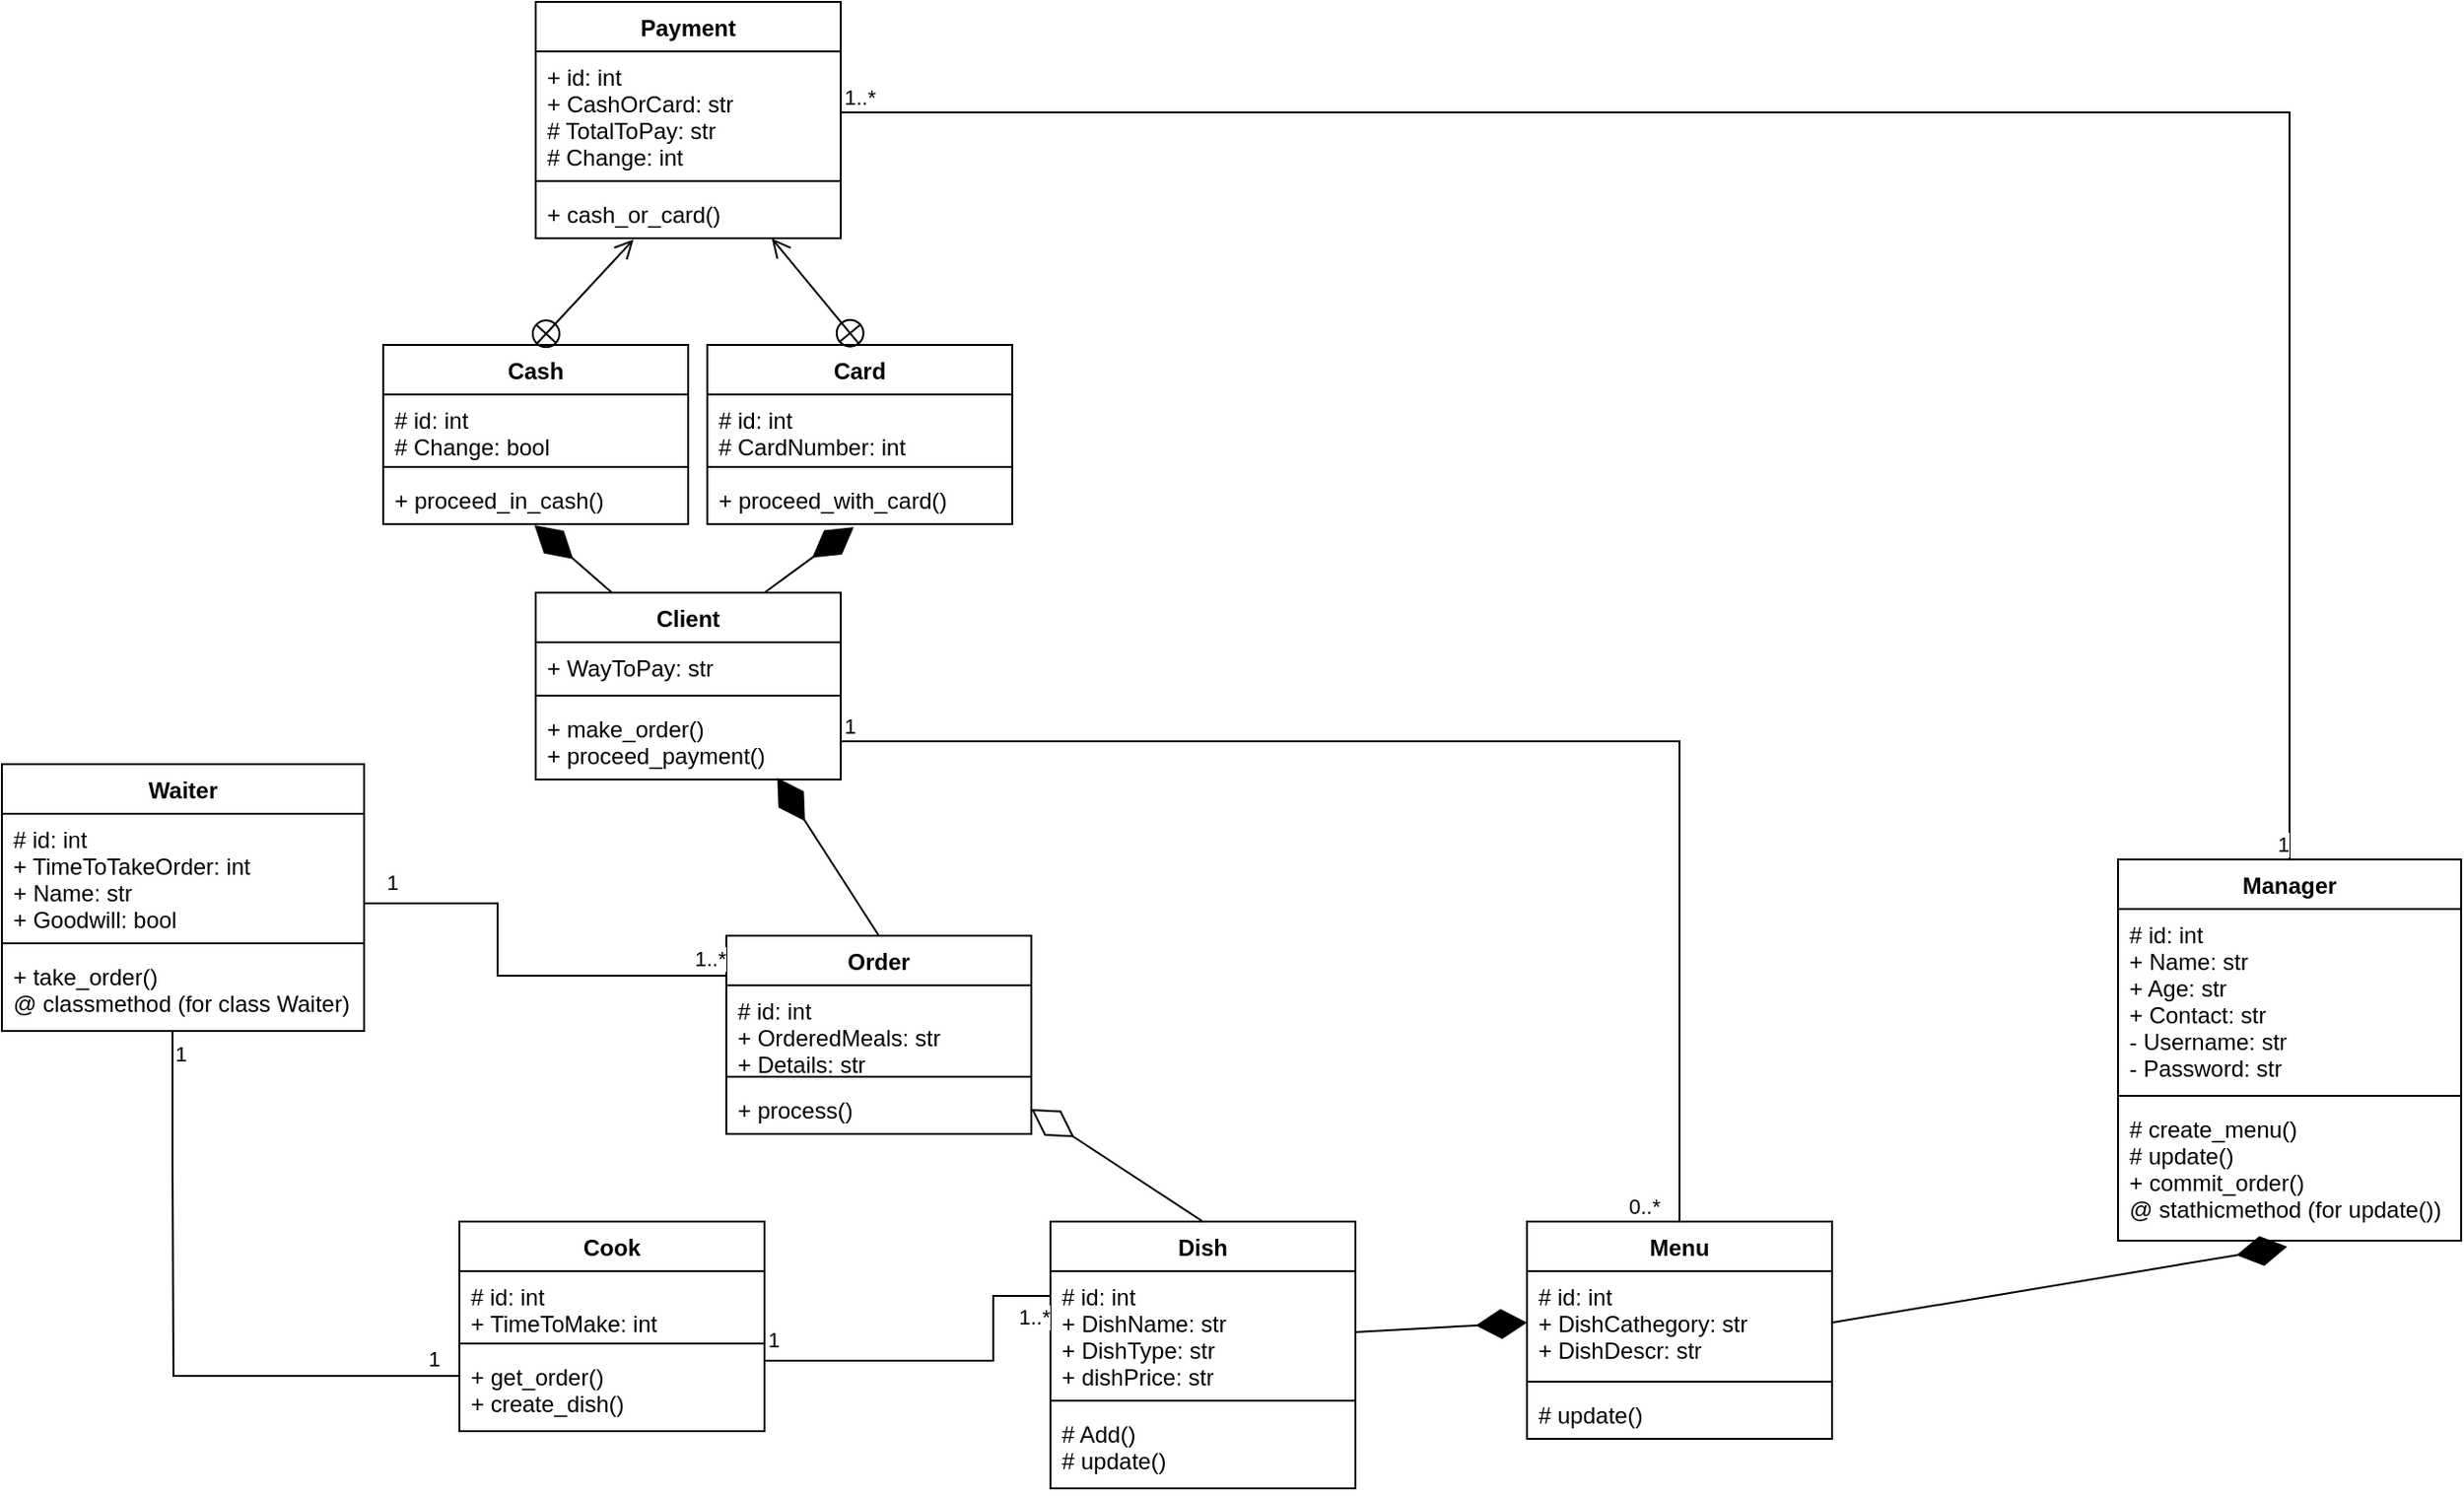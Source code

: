 <mxfile version="16.5.2" type="github">
  <diagram id="C5RBs43oDa-KdzZeNtuy" name="Page-1">
    <mxGraphModel dx="1483" dy="781" grid="1" gridSize="10" guides="1" tooltips="1" connect="1" arrows="1" fold="1" page="1" pageScale="1" pageWidth="1600" pageHeight="900" math="0" shadow="0">
      <root>
        <mxCell id="WIyWlLk6GJQsqaUBKTNV-0" />
        <mxCell id="WIyWlLk6GJQsqaUBKTNV-1" parent="WIyWlLk6GJQsqaUBKTNV-0" />
        <mxCell id="p2C2GwdgbSSy2Q40H9OF-0" value="Menu" style="swimlane;fontStyle=1;align=center;verticalAlign=top;childLayout=stackLayout;horizontal=1;startSize=26;horizontalStack=0;resizeParent=1;resizeParentMax=0;resizeLast=0;collapsible=1;marginBottom=0;" vertex="1" parent="WIyWlLk6GJQsqaUBKTNV-1">
          <mxGeometry x="870" y="670" width="160" height="114" as="geometry" />
        </mxCell>
        <mxCell id="p2C2GwdgbSSy2Q40H9OF-1" value="# id: int&#xa;+ DishCathegory: str&#xa;+ DishDescr: str" style="text;strokeColor=none;fillColor=none;align=left;verticalAlign=top;spacingLeft=4;spacingRight=4;overflow=hidden;rotatable=0;points=[[0,0.5],[1,0.5]];portConstraint=eastwest;" vertex="1" parent="p2C2GwdgbSSy2Q40H9OF-0">
          <mxGeometry y="26" width="160" height="54" as="geometry" />
        </mxCell>
        <mxCell id="p2C2GwdgbSSy2Q40H9OF-2" value="" style="line;strokeWidth=1;fillColor=none;align=left;verticalAlign=middle;spacingTop=-1;spacingLeft=3;spacingRight=3;rotatable=0;labelPosition=right;points=[];portConstraint=eastwest;" vertex="1" parent="p2C2GwdgbSSy2Q40H9OF-0">
          <mxGeometry y="80" width="160" height="8" as="geometry" />
        </mxCell>
        <mxCell id="p2C2GwdgbSSy2Q40H9OF-3" value="# update()" style="text;strokeColor=none;fillColor=none;align=left;verticalAlign=top;spacingLeft=4;spacingRight=4;overflow=hidden;rotatable=0;points=[[0,0.5],[1,0.5]];portConstraint=eastwest;" vertex="1" parent="p2C2GwdgbSSy2Q40H9OF-0">
          <mxGeometry y="88" width="160" height="26" as="geometry" />
        </mxCell>
        <mxCell id="p2C2GwdgbSSy2Q40H9OF-4" value="Dish" style="swimlane;fontStyle=1;align=center;verticalAlign=top;childLayout=stackLayout;horizontal=1;startSize=26;horizontalStack=0;resizeParent=1;resizeParentMax=0;resizeLast=0;collapsible=1;marginBottom=0;" vertex="1" parent="WIyWlLk6GJQsqaUBKTNV-1">
          <mxGeometry x="620" y="670" width="160" height="140" as="geometry" />
        </mxCell>
        <mxCell id="p2C2GwdgbSSy2Q40H9OF-5" value="# id: int&#xa;+ DishName: str&#xa;+ DishType: str&#xa;+ dishPrice: str" style="text;strokeColor=none;fillColor=none;align=left;verticalAlign=top;spacingLeft=4;spacingRight=4;overflow=hidden;rotatable=0;points=[[0,0.5],[1,0.5]];portConstraint=eastwest;" vertex="1" parent="p2C2GwdgbSSy2Q40H9OF-4">
          <mxGeometry y="26" width="160" height="64" as="geometry" />
        </mxCell>
        <mxCell id="p2C2GwdgbSSy2Q40H9OF-6" value="" style="line;strokeWidth=1;fillColor=none;align=left;verticalAlign=middle;spacingTop=-1;spacingLeft=3;spacingRight=3;rotatable=0;labelPosition=right;points=[];portConstraint=eastwest;" vertex="1" parent="p2C2GwdgbSSy2Q40H9OF-4">
          <mxGeometry y="90" width="160" height="8" as="geometry" />
        </mxCell>
        <mxCell id="p2C2GwdgbSSy2Q40H9OF-7" value="# Add()&#xa;# update()" style="text;strokeColor=none;fillColor=none;align=left;verticalAlign=top;spacingLeft=4;spacingRight=4;overflow=hidden;rotatable=0;points=[[0,0.5],[1,0.5]];portConstraint=eastwest;" vertex="1" parent="p2C2GwdgbSSy2Q40H9OF-4">
          <mxGeometry y="98" width="160" height="42" as="geometry" />
        </mxCell>
        <mxCell id="p2C2GwdgbSSy2Q40H9OF-9" value="" style="endArrow=diamondThin;endFill=1;endSize=24;html=1;rounded=0;exitX=1;exitY=0.5;exitDx=0;exitDy=0;entryX=0;entryY=0.5;entryDx=0;entryDy=0;" edge="1" parent="WIyWlLk6GJQsqaUBKTNV-1" source="p2C2GwdgbSSy2Q40H9OF-5" target="p2C2GwdgbSSy2Q40H9OF-1">
          <mxGeometry width="160" relative="1" as="geometry">
            <mxPoint x="440" y="330" as="sourcePoint" />
            <mxPoint x="1040" y="579" as="targetPoint" />
          </mxGeometry>
        </mxCell>
        <mxCell id="p2C2GwdgbSSy2Q40H9OF-10" value="Payment" style="swimlane;fontStyle=1;align=center;verticalAlign=top;childLayout=stackLayout;horizontal=1;startSize=26;horizontalStack=0;resizeParent=1;resizeParentMax=0;resizeLast=0;collapsible=1;marginBottom=0;" vertex="1" parent="WIyWlLk6GJQsqaUBKTNV-1">
          <mxGeometry x="350" y="30" width="160" height="124" as="geometry" />
        </mxCell>
        <mxCell id="p2C2GwdgbSSy2Q40H9OF-11" value="+ id: int&#xa;+ CashOrCard: str&#xa;# TotalToPay: str&#xa;# Change: int" style="text;strokeColor=none;fillColor=none;align=left;verticalAlign=top;spacingLeft=4;spacingRight=4;overflow=hidden;rotatable=0;points=[[0,0.5],[1,0.5]];portConstraint=eastwest;" vertex="1" parent="p2C2GwdgbSSy2Q40H9OF-10">
          <mxGeometry y="26" width="160" height="64" as="geometry" />
        </mxCell>
        <mxCell id="p2C2GwdgbSSy2Q40H9OF-12" value="" style="line;strokeWidth=1;fillColor=none;align=left;verticalAlign=middle;spacingTop=-1;spacingLeft=3;spacingRight=3;rotatable=0;labelPosition=right;points=[];portConstraint=eastwest;" vertex="1" parent="p2C2GwdgbSSy2Q40H9OF-10">
          <mxGeometry y="90" width="160" height="8" as="geometry" />
        </mxCell>
        <mxCell id="p2C2GwdgbSSy2Q40H9OF-13" value="+ cash_or_card()" style="text;strokeColor=none;fillColor=none;align=left;verticalAlign=top;spacingLeft=4;spacingRight=4;overflow=hidden;rotatable=0;points=[[0,0.5],[1,0.5]];portConstraint=eastwest;" vertex="1" parent="p2C2GwdgbSSy2Q40H9OF-10">
          <mxGeometry y="98" width="160" height="26" as="geometry" />
        </mxCell>
        <mxCell id="p2C2GwdgbSSy2Q40H9OF-26" value="Card" style="swimlane;fontStyle=1;align=center;verticalAlign=top;childLayout=stackLayout;horizontal=1;startSize=26;horizontalStack=0;resizeParent=1;resizeParentMax=0;resizeLast=0;collapsible=1;marginBottom=0;" vertex="1" parent="WIyWlLk6GJQsqaUBKTNV-1">
          <mxGeometry x="440" y="210" width="160" height="94" as="geometry" />
        </mxCell>
        <mxCell id="p2C2GwdgbSSy2Q40H9OF-27" value="# id: int&#xa;# CardNumber: int" style="text;strokeColor=none;fillColor=none;align=left;verticalAlign=top;spacingLeft=4;spacingRight=4;overflow=hidden;rotatable=0;points=[[0,0.5],[1,0.5]];portConstraint=eastwest;" vertex="1" parent="p2C2GwdgbSSy2Q40H9OF-26">
          <mxGeometry y="26" width="160" height="34" as="geometry" />
        </mxCell>
        <mxCell id="p2C2GwdgbSSy2Q40H9OF-28" value="" style="line;strokeWidth=1;fillColor=none;align=left;verticalAlign=middle;spacingTop=-1;spacingLeft=3;spacingRight=3;rotatable=0;labelPosition=right;points=[];portConstraint=eastwest;" vertex="1" parent="p2C2GwdgbSSy2Q40H9OF-26">
          <mxGeometry y="60" width="160" height="8" as="geometry" />
        </mxCell>
        <mxCell id="p2C2GwdgbSSy2Q40H9OF-29" value="+ proceed_with_card()" style="text;strokeColor=none;fillColor=none;align=left;verticalAlign=top;spacingLeft=4;spacingRight=4;overflow=hidden;rotatable=0;points=[[0,0.5],[1,0.5]];portConstraint=eastwest;" vertex="1" parent="p2C2GwdgbSSy2Q40H9OF-26">
          <mxGeometry y="68" width="160" height="26" as="geometry" />
        </mxCell>
        <mxCell id="p2C2GwdgbSSy2Q40H9OF-30" value="Cash" style="swimlane;fontStyle=1;align=center;verticalAlign=top;childLayout=stackLayout;horizontal=1;startSize=26;horizontalStack=0;resizeParent=1;resizeParentMax=0;resizeLast=0;collapsible=1;marginBottom=0;" vertex="1" parent="WIyWlLk6GJQsqaUBKTNV-1">
          <mxGeometry x="270" y="210" width="160" height="94" as="geometry" />
        </mxCell>
        <mxCell id="p2C2GwdgbSSy2Q40H9OF-31" value="# id: int&#xa;# Change: bool" style="text;strokeColor=none;fillColor=none;align=left;verticalAlign=top;spacingLeft=4;spacingRight=4;overflow=hidden;rotatable=0;points=[[0,0.5],[1,0.5]];portConstraint=eastwest;" vertex="1" parent="p2C2GwdgbSSy2Q40H9OF-30">
          <mxGeometry y="26" width="160" height="34" as="geometry" />
        </mxCell>
        <mxCell id="p2C2GwdgbSSy2Q40H9OF-32" value="" style="line;strokeWidth=1;fillColor=none;align=left;verticalAlign=middle;spacingTop=-1;spacingLeft=3;spacingRight=3;rotatable=0;labelPosition=right;points=[];portConstraint=eastwest;" vertex="1" parent="p2C2GwdgbSSy2Q40H9OF-30">
          <mxGeometry y="60" width="160" height="8" as="geometry" />
        </mxCell>
        <mxCell id="p2C2GwdgbSSy2Q40H9OF-33" value="+ proceed_in_cash()" style="text;strokeColor=none;fillColor=none;align=left;verticalAlign=top;spacingLeft=4;spacingRight=4;overflow=hidden;rotatable=0;points=[[0,0.5],[1,0.5]];portConstraint=eastwest;" vertex="1" parent="p2C2GwdgbSSy2Q40H9OF-30">
          <mxGeometry y="68" width="160" height="26" as="geometry" />
        </mxCell>
        <mxCell id="p2C2GwdgbSSy2Q40H9OF-34" value="" style="endArrow=open;startArrow=circlePlus;endFill=0;startFill=0;endSize=8;html=1;rounded=0;entryX=0.774;entryY=1.005;entryDx=0;entryDy=0;entryPerimeter=0;exitX=0.5;exitY=0;exitDx=0;exitDy=0;" edge="1" parent="WIyWlLk6GJQsqaUBKTNV-1" source="p2C2GwdgbSSy2Q40H9OF-26" target="p2C2GwdgbSSy2Q40H9OF-13">
          <mxGeometry width="160" relative="1" as="geometry">
            <mxPoint x="840" y="480" as="sourcePoint" />
            <mxPoint x="1000" y="480" as="targetPoint" />
          </mxGeometry>
        </mxCell>
        <mxCell id="p2C2GwdgbSSy2Q40H9OF-35" value="" style="endArrow=open;startArrow=circlePlus;endFill=0;startFill=0;endSize=8;html=1;rounded=0;entryX=0.321;entryY=1.026;entryDx=0;entryDy=0;entryPerimeter=0;exitX=0.5;exitY=0;exitDx=0;exitDy=0;" edge="1" parent="WIyWlLk6GJQsqaUBKTNV-1" source="p2C2GwdgbSSy2Q40H9OF-30" target="p2C2GwdgbSSy2Q40H9OF-13">
          <mxGeometry width="160" relative="1" as="geometry">
            <mxPoint x="390" y="280" as="sourcePoint" />
            <mxPoint x="550" y="280" as="targetPoint" />
          </mxGeometry>
        </mxCell>
        <mxCell id="p2C2GwdgbSSy2Q40H9OF-36" value="Manager" style="swimlane;fontStyle=1;align=center;verticalAlign=top;childLayout=stackLayout;horizontal=1;startSize=26;horizontalStack=0;resizeParent=1;resizeParentMax=0;resizeLast=0;collapsible=1;marginBottom=0;" vertex="1" parent="WIyWlLk6GJQsqaUBKTNV-1">
          <mxGeometry x="1180" y="480" width="180" height="200" as="geometry" />
        </mxCell>
        <mxCell id="p2C2GwdgbSSy2Q40H9OF-37" value="# id: int&#xa;+ Name: str&#xa;+ Age: str&#xa;+ Contact: str&#xa;- Username: str&#xa;- Password: str" style="text;strokeColor=none;fillColor=none;align=left;verticalAlign=top;spacingLeft=4;spacingRight=4;overflow=hidden;rotatable=0;points=[[0,0.5],[1,0.5]];portConstraint=eastwest;" vertex="1" parent="p2C2GwdgbSSy2Q40H9OF-36">
          <mxGeometry y="26" width="180" height="94" as="geometry" />
        </mxCell>
        <mxCell id="p2C2GwdgbSSy2Q40H9OF-38" value="" style="line;strokeWidth=1;fillColor=none;align=left;verticalAlign=middle;spacingTop=-1;spacingLeft=3;spacingRight=3;rotatable=0;labelPosition=right;points=[];portConstraint=eastwest;" vertex="1" parent="p2C2GwdgbSSy2Q40H9OF-36">
          <mxGeometry y="120" width="180" height="8" as="geometry" />
        </mxCell>
        <mxCell id="p2C2GwdgbSSy2Q40H9OF-39" value="# create_menu()&#xa;# update()&#xa;+ commit_order()&#xa;@ stathicmethod (for update())" style="text;strokeColor=none;fillColor=none;align=left;verticalAlign=top;spacingLeft=4;spacingRight=4;overflow=hidden;rotatable=0;points=[[0,0.5],[1,0.5]];portConstraint=eastwest;" vertex="1" parent="p2C2GwdgbSSy2Q40H9OF-36">
          <mxGeometry y="128" width="180" height="72" as="geometry" />
        </mxCell>
        <mxCell id="p2C2GwdgbSSy2Q40H9OF-40" value="" style="endArrow=none;html=1;edgeStyle=orthogonalEdgeStyle;rounded=0;exitX=1;exitY=0.5;exitDx=0;exitDy=0;entryX=0.5;entryY=0;entryDx=0;entryDy=0;" edge="1" parent="WIyWlLk6GJQsqaUBKTNV-1" source="p2C2GwdgbSSy2Q40H9OF-11" target="p2C2GwdgbSSy2Q40H9OF-36">
          <mxGeometry relative="1" as="geometry">
            <mxPoint x="740" y="140" as="sourcePoint" />
            <mxPoint x="1090" y="150" as="targetPoint" />
          </mxGeometry>
        </mxCell>
        <mxCell id="p2C2GwdgbSSy2Q40H9OF-41" value="1..*" style="edgeLabel;resizable=0;html=1;align=left;verticalAlign=bottom;" connectable="0" vertex="1" parent="p2C2GwdgbSSy2Q40H9OF-40">
          <mxGeometry x="-1" relative="1" as="geometry" />
        </mxCell>
        <mxCell id="p2C2GwdgbSSy2Q40H9OF-42" value="1" style="edgeLabel;resizable=0;html=1;align=right;verticalAlign=bottom;" connectable="0" vertex="1" parent="p2C2GwdgbSSy2Q40H9OF-40">
          <mxGeometry x="1" relative="1" as="geometry" />
        </mxCell>
        <mxCell id="p2C2GwdgbSSy2Q40H9OF-43" value="" style="endArrow=diamondThin;endFill=1;endSize=24;html=1;rounded=0;exitX=1;exitY=0.5;exitDx=0;exitDy=0;entryX=0.493;entryY=1.044;entryDx=0;entryDy=0;entryPerimeter=0;" edge="1" parent="WIyWlLk6GJQsqaUBKTNV-1" source="p2C2GwdgbSSy2Q40H9OF-1" target="p2C2GwdgbSSy2Q40H9OF-39">
          <mxGeometry width="160" relative="1" as="geometry">
            <mxPoint x="1100" y="582.41" as="sourcePoint" />
            <mxPoint x="1120" y="290" as="targetPoint" />
          </mxGeometry>
        </mxCell>
        <mxCell id="p2C2GwdgbSSy2Q40H9OF-44" value="Cook" style="swimlane;fontStyle=1;align=center;verticalAlign=top;childLayout=stackLayout;horizontal=1;startSize=26;horizontalStack=0;resizeParent=1;resizeParentMax=0;resizeLast=0;collapsible=1;marginBottom=0;" vertex="1" parent="WIyWlLk6GJQsqaUBKTNV-1">
          <mxGeometry x="310" y="670" width="160" height="110" as="geometry" />
        </mxCell>
        <mxCell id="p2C2GwdgbSSy2Q40H9OF-45" value="# id: int&#xa;+ TimeToMake: int" style="text;strokeColor=none;fillColor=none;align=left;verticalAlign=top;spacingLeft=4;spacingRight=4;overflow=hidden;rotatable=0;points=[[0,0.5],[1,0.5]];portConstraint=eastwest;" vertex="1" parent="p2C2GwdgbSSy2Q40H9OF-44">
          <mxGeometry y="26" width="160" height="34" as="geometry" />
        </mxCell>
        <mxCell id="p2C2GwdgbSSy2Q40H9OF-46" value="" style="line;strokeWidth=1;fillColor=none;align=left;verticalAlign=middle;spacingTop=-1;spacingLeft=3;spacingRight=3;rotatable=0;labelPosition=right;points=[];portConstraint=eastwest;" vertex="1" parent="p2C2GwdgbSSy2Q40H9OF-44">
          <mxGeometry y="60" width="160" height="8" as="geometry" />
        </mxCell>
        <mxCell id="p2C2GwdgbSSy2Q40H9OF-47" value="+ get_order()&#xa;+ create_dish()" style="text;strokeColor=none;fillColor=none;align=left;verticalAlign=top;spacingLeft=4;spacingRight=4;overflow=hidden;rotatable=0;points=[[0,0.5],[1,0.5]];portConstraint=eastwest;" vertex="1" parent="p2C2GwdgbSSy2Q40H9OF-44">
          <mxGeometry y="68" width="160" height="42" as="geometry" />
        </mxCell>
        <mxCell id="p2C2GwdgbSSy2Q40H9OF-48" value="" style="endArrow=none;html=1;edgeStyle=orthogonalEdgeStyle;rounded=0;exitX=1;exitY=0.5;exitDx=0;exitDy=0;entryX=0;entryY=0.5;entryDx=0;entryDy=0;" edge="1" parent="WIyWlLk6GJQsqaUBKTNV-1" source="p2C2GwdgbSSy2Q40H9OF-47" target="p2C2GwdgbSSy2Q40H9OF-5">
          <mxGeometry relative="1" as="geometry">
            <mxPoint x="650" y="486" as="sourcePoint" />
            <mxPoint x="690" y="339" as="targetPoint" />
            <Array as="points">
              <mxPoint x="590" y="743" />
              <mxPoint x="590" y="709" />
            </Array>
          </mxGeometry>
        </mxCell>
        <mxCell id="p2C2GwdgbSSy2Q40H9OF-49" value="1" style="edgeLabel;resizable=0;html=1;align=left;verticalAlign=bottom;" connectable="0" vertex="1" parent="p2C2GwdgbSSy2Q40H9OF-48">
          <mxGeometry x="-1" relative="1" as="geometry">
            <mxPoint y="-19" as="offset" />
          </mxGeometry>
        </mxCell>
        <mxCell id="p2C2GwdgbSSy2Q40H9OF-50" value="1..*" style="edgeLabel;resizable=0;html=1;align=right;verticalAlign=bottom;" connectable="0" vertex="1" parent="p2C2GwdgbSSy2Q40H9OF-48">
          <mxGeometry x="1" relative="1" as="geometry" />
        </mxCell>
        <mxCell id="p2C2GwdgbSSy2Q40H9OF-51" value="Client" style="swimlane;fontStyle=1;align=center;verticalAlign=top;childLayout=stackLayout;horizontal=1;startSize=26;horizontalStack=0;resizeParent=1;resizeParentMax=0;resizeLast=0;collapsible=1;marginBottom=0;" vertex="1" parent="WIyWlLk6GJQsqaUBKTNV-1">
          <mxGeometry x="350" y="340" width="160" height="98" as="geometry" />
        </mxCell>
        <mxCell id="p2C2GwdgbSSy2Q40H9OF-52" value="+ WayToPay: str" style="text;strokeColor=none;fillColor=none;align=left;verticalAlign=top;spacingLeft=4;spacingRight=4;overflow=hidden;rotatable=0;points=[[0,0.5],[1,0.5]];portConstraint=eastwest;" vertex="1" parent="p2C2GwdgbSSy2Q40H9OF-51">
          <mxGeometry y="26" width="160" height="24" as="geometry" />
        </mxCell>
        <mxCell id="p2C2GwdgbSSy2Q40H9OF-53" value="" style="line;strokeWidth=1;fillColor=none;align=left;verticalAlign=middle;spacingTop=-1;spacingLeft=3;spacingRight=3;rotatable=0;labelPosition=right;points=[];portConstraint=eastwest;" vertex="1" parent="p2C2GwdgbSSy2Q40H9OF-51">
          <mxGeometry y="50" width="160" height="8" as="geometry" />
        </mxCell>
        <mxCell id="p2C2GwdgbSSy2Q40H9OF-54" value="+ make_order()&#xa;+ proceed_payment()" style="text;strokeColor=none;fillColor=none;align=left;verticalAlign=top;spacingLeft=4;spacingRight=4;overflow=hidden;rotatable=0;points=[[0,0.5],[1,0.5]];portConstraint=eastwest;" vertex="1" parent="p2C2GwdgbSSy2Q40H9OF-51">
          <mxGeometry y="58" width="160" height="40" as="geometry" />
        </mxCell>
        <mxCell id="p2C2GwdgbSSy2Q40H9OF-55" value="" style="endArrow=diamondThin;endFill=1;endSize=24;html=1;rounded=0;entryX=0.48;entryY=1.064;entryDx=0;entryDy=0;entryPerimeter=0;exitX=0.75;exitY=0;exitDx=0;exitDy=0;" edge="1" parent="WIyWlLk6GJQsqaUBKTNV-1" source="p2C2GwdgbSSy2Q40H9OF-51" target="p2C2GwdgbSSy2Q40H9OF-29">
          <mxGeometry width="160" relative="1" as="geometry">
            <mxPoint x="630" y="440" as="sourcePoint" />
            <mxPoint x="790" y="440" as="targetPoint" />
          </mxGeometry>
        </mxCell>
        <mxCell id="p2C2GwdgbSSy2Q40H9OF-56" value="" style="endArrow=diamondThin;endFill=1;endSize=24;html=1;rounded=0;exitX=0.25;exitY=0;exitDx=0;exitDy=0;entryX=0.496;entryY=1.023;entryDx=0;entryDy=0;entryPerimeter=0;" edge="1" parent="WIyWlLk6GJQsqaUBKTNV-1" source="p2C2GwdgbSSy2Q40H9OF-51" target="p2C2GwdgbSSy2Q40H9OF-33">
          <mxGeometry width="160" relative="1" as="geometry">
            <mxPoint x="630" y="440" as="sourcePoint" />
            <mxPoint x="350" y="290" as="targetPoint" />
          </mxGeometry>
        </mxCell>
        <mxCell id="p2C2GwdgbSSy2Q40H9OF-57" value="" style="endArrow=none;html=1;edgeStyle=orthogonalEdgeStyle;rounded=0;exitX=1;exitY=0.5;exitDx=0;exitDy=0;entryX=0.5;entryY=0;entryDx=0;entryDy=0;" edge="1" parent="WIyWlLk6GJQsqaUBKTNV-1" source="p2C2GwdgbSSy2Q40H9OF-54" target="p2C2GwdgbSSy2Q40H9OF-0">
          <mxGeometry relative="1" as="geometry">
            <mxPoint x="630" y="440" as="sourcePoint" />
            <mxPoint x="790" y="440" as="targetPoint" />
          </mxGeometry>
        </mxCell>
        <mxCell id="p2C2GwdgbSSy2Q40H9OF-58" value="1" style="edgeLabel;resizable=0;html=1;align=left;verticalAlign=bottom;" connectable="0" vertex="1" parent="p2C2GwdgbSSy2Q40H9OF-57">
          <mxGeometry x="-1" relative="1" as="geometry" />
        </mxCell>
        <mxCell id="p2C2GwdgbSSy2Q40H9OF-59" value="0..*" style="edgeLabel;resizable=0;html=1;align=right;verticalAlign=bottom;" connectable="0" vertex="1" parent="p2C2GwdgbSSy2Q40H9OF-57">
          <mxGeometry x="1" relative="1" as="geometry">
            <mxPoint x="-10" as="offset" />
          </mxGeometry>
        </mxCell>
        <mxCell id="p2C2GwdgbSSy2Q40H9OF-60" value="Order" style="swimlane;fontStyle=1;align=center;verticalAlign=top;childLayout=stackLayout;horizontal=1;startSize=26;horizontalStack=0;resizeParent=1;resizeParentMax=0;resizeLast=0;collapsible=1;marginBottom=0;" vertex="1" parent="WIyWlLk6GJQsqaUBKTNV-1">
          <mxGeometry x="450" y="520" width="160" height="104" as="geometry" />
        </mxCell>
        <mxCell id="p2C2GwdgbSSy2Q40H9OF-61" value="# id: int&#xa;+ OrderedMeals: str&#xa;+ Details: str" style="text;strokeColor=none;fillColor=none;align=left;verticalAlign=top;spacingLeft=4;spacingRight=4;overflow=hidden;rotatable=0;points=[[0,0.5],[1,0.5]];portConstraint=eastwest;" vertex="1" parent="p2C2GwdgbSSy2Q40H9OF-60">
          <mxGeometry y="26" width="160" height="44" as="geometry" />
        </mxCell>
        <mxCell id="p2C2GwdgbSSy2Q40H9OF-62" value="" style="line;strokeWidth=1;fillColor=none;align=left;verticalAlign=middle;spacingTop=-1;spacingLeft=3;spacingRight=3;rotatable=0;labelPosition=right;points=[];portConstraint=eastwest;" vertex="1" parent="p2C2GwdgbSSy2Q40H9OF-60">
          <mxGeometry y="70" width="160" height="8" as="geometry" />
        </mxCell>
        <mxCell id="p2C2GwdgbSSy2Q40H9OF-63" value="+ process()" style="text;strokeColor=none;fillColor=none;align=left;verticalAlign=top;spacingLeft=4;spacingRight=4;overflow=hidden;rotatable=0;points=[[0,0.5],[1,0.5]];portConstraint=eastwest;" vertex="1" parent="p2C2GwdgbSSy2Q40H9OF-60">
          <mxGeometry y="78" width="160" height="26" as="geometry" />
        </mxCell>
        <mxCell id="p2C2GwdgbSSy2Q40H9OF-64" value="" style="endArrow=diamondThin;endFill=0;endSize=24;html=1;rounded=0;exitX=0.5;exitY=0;exitDx=0;exitDy=0;entryX=1;entryY=0.5;entryDx=0;entryDy=0;" edge="1" parent="WIyWlLk6GJQsqaUBKTNV-1" source="p2C2GwdgbSSy2Q40H9OF-4" target="p2C2GwdgbSSy2Q40H9OF-63">
          <mxGeometry width="160" relative="1" as="geometry">
            <mxPoint x="390" y="550" as="sourcePoint" />
            <mxPoint x="550" y="550" as="targetPoint" />
          </mxGeometry>
        </mxCell>
        <mxCell id="p2C2GwdgbSSy2Q40H9OF-65" value="Waiter" style="swimlane;fontStyle=1;align=center;verticalAlign=top;childLayout=stackLayout;horizontal=1;startSize=26;horizontalStack=0;resizeParent=1;resizeParentMax=0;resizeLast=0;collapsible=1;marginBottom=0;" vertex="1" parent="WIyWlLk6GJQsqaUBKTNV-1">
          <mxGeometry x="70" y="430" width="190" height="140" as="geometry" />
        </mxCell>
        <mxCell id="p2C2GwdgbSSy2Q40H9OF-66" value="# id: int&#xa;+ TimeToTakeOrder: int&#xa;+ Name: str&#xa;+ Goodwill: bool" style="text;strokeColor=none;fillColor=none;align=left;verticalAlign=top;spacingLeft=4;spacingRight=4;overflow=hidden;rotatable=0;points=[[0,0.5],[1,0.5]];portConstraint=eastwest;" vertex="1" parent="p2C2GwdgbSSy2Q40H9OF-65">
          <mxGeometry y="26" width="190" height="64" as="geometry" />
        </mxCell>
        <mxCell id="p2C2GwdgbSSy2Q40H9OF-67" value="" style="line;strokeWidth=1;fillColor=none;align=left;verticalAlign=middle;spacingTop=-1;spacingLeft=3;spacingRight=3;rotatable=0;labelPosition=right;points=[];portConstraint=eastwest;" vertex="1" parent="p2C2GwdgbSSy2Q40H9OF-65">
          <mxGeometry y="90" width="190" height="8" as="geometry" />
        </mxCell>
        <mxCell id="p2C2GwdgbSSy2Q40H9OF-68" value="+ take_order()&#xa;@ classmethod (for class Waiter)" style="text;strokeColor=none;fillColor=none;align=left;verticalAlign=top;spacingLeft=4;spacingRight=4;overflow=hidden;rotatable=0;points=[[0,0.5],[1,0.5]];portConstraint=eastwest;" vertex="1" parent="p2C2GwdgbSSy2Q40H9OF-65">
          <mxGeometry y="98" width="190" height="42" as="geometry" />
        </mxCell>
        <mxCell id="p2C2GwdgbSSy2Q40H9OF-69" value="" style="endArrow=diamondThin;endFill=1;endSize=24;html=1;rounded=0;exitX=0.5;exitY=0;exitDx=0;exitDy=0;entryX=0.792;entryY=0.979;entryDx=0;entryDy=0;entryPerimeter=0;" edge="1" parent="WIyWlLk6GJQsqaUBKTNV-1" source="p2C2GwdgbSSy2Q40H9OF-60" target="p2C2GwdgbSSy2Q40H9OF-54">
          <mxGeometry width="160" relative="1" as="geometry">
            <mxPoint x="360" y="410" as="sourcePoint" />
            <mxPoint x="520" y="410" as="targetPoint" />
          </mxGeometry>
        </mxCell>
        <mxCell id="p2C2GwdgbSSy2Q40H9OF-70" value="" style="endArrow=none;html=1;edgeStyle=orthogonalEdgeStyle;rounded=0;entryX=0;entryY=0.25;entryDx=0;entryDy=0;exitX=1;exitY=0.5;exitDx=0;exitDy=0;" edge="1" parent="WIyWlLk6GJQsqaUBKTNV-1" source="p2C2GwdgbSSy2Q40H9OF-68" target="p2C2GwdgbSSy2Q40H9OF-60">
          <mxGeometry relative="1" as="geometry">
            <mxPoint x="250" y="500" as="sourcePoint" />
            <mxPoint x="430" y="560" as="targetPoint" />
            <Array as="points">
              <mxPoint x="330" y="503" />
              <mxPoint x="330" y="541" />
            </Array>
          </mxGeometry>
        </mxCell>
        <mxCell id="p2C2GwdgbSSy2Q40H9OF-71" value="1" style="edgeLabel;resizable=0;html=1;align=left;verticalAlign=bottom;" connectable="0" vertex="1" parent="p2C2GwdgbSSy2Q40H9OF-70">
          <mxGeometry x="-1" relative="1" as="geometry">
            <mxPoint x="10" y="-49" as="offset" />
          </mxGeometry>
        </mxCell>
        <mxCell id="p2C2GwdgbSSy2Q40H9OF-72" value="1..*" style="edgeLabel;resizable=0;html=1;align=right;verticalAlign=bottom;" connectable="0" vertex="1" parent="p2C2GwdgbSSy2Q40H9OF-70">
          <mxGeometry x="1" relative="1" as="geometry">
            <mxPoint y="-6" as="offset" />
          </mxGeometry>
        </mxCell>
        <mxCell id="p2C2GwdgbSSy2Q40H9OF-76" value="" style="endArrow=none;html=1;edgeStyle=orthogonalEdgeStyle;rounded=0;entryX=0;entryY=0.5;entryDx=0;entryDy=0;exitX=0.471;exitY=1.005;exitDx=0;exitDy=0;exitPerimeter=0;" edge="1" parent="WIyWlLk6GJQsqaUBKTNV-1" source="p2C2GwdgbSSy2Q40H9OF-68" target="p2C2GwdgbSSy2Q40H9OF-47">
          <mxGeometry relative="1" as="geometry">
            <mxPoint x="160" y="600" as="sourcePoint" />
            <mxPoint x="240" y="740" as="targetPoint" />
            <Array as="points">
              <mxPoint x="160" y="640" />
              <mxPoint x="160" y="751" />
              <mxPoint x="310" y="751" />
            </Array>
          </mxGeometry>
        </mxCell>
        <mxCell id="p2C2GwdgbSSy2Q40H9OF-77" value="1" style="edgeLabel;resizable=0;html=1;align=left;verticalAlign=bottom;" connectable="0" vertex="1" parent="p2C2GwdgbSSy2Q40H9OF-76">
          <mxGeometry x="-1" relative="1" as="geometry">
            <mxPoint y="20" as="offset" />
          </mxGeometry>
        </mxCell>
        <mxCell id="p2C2GwdgbSSy2Q40H9OF-78" value="1" style="edgeLabel;resizable=0;html=1;align=right;verticalAlign=bottom;" connectable="0" vertex="1" parent="p2C2GwdgbSSy2Q40H9OF-76">
          <mxGeometry x="1" relative="1" as="geometry">
            <mxPoint x="-10" y="-9" as="offset" />
          </mxGeometry>
        </mxCell>
      </root>
    </mxGraphModel>
  </diagram>
</mxfile>
